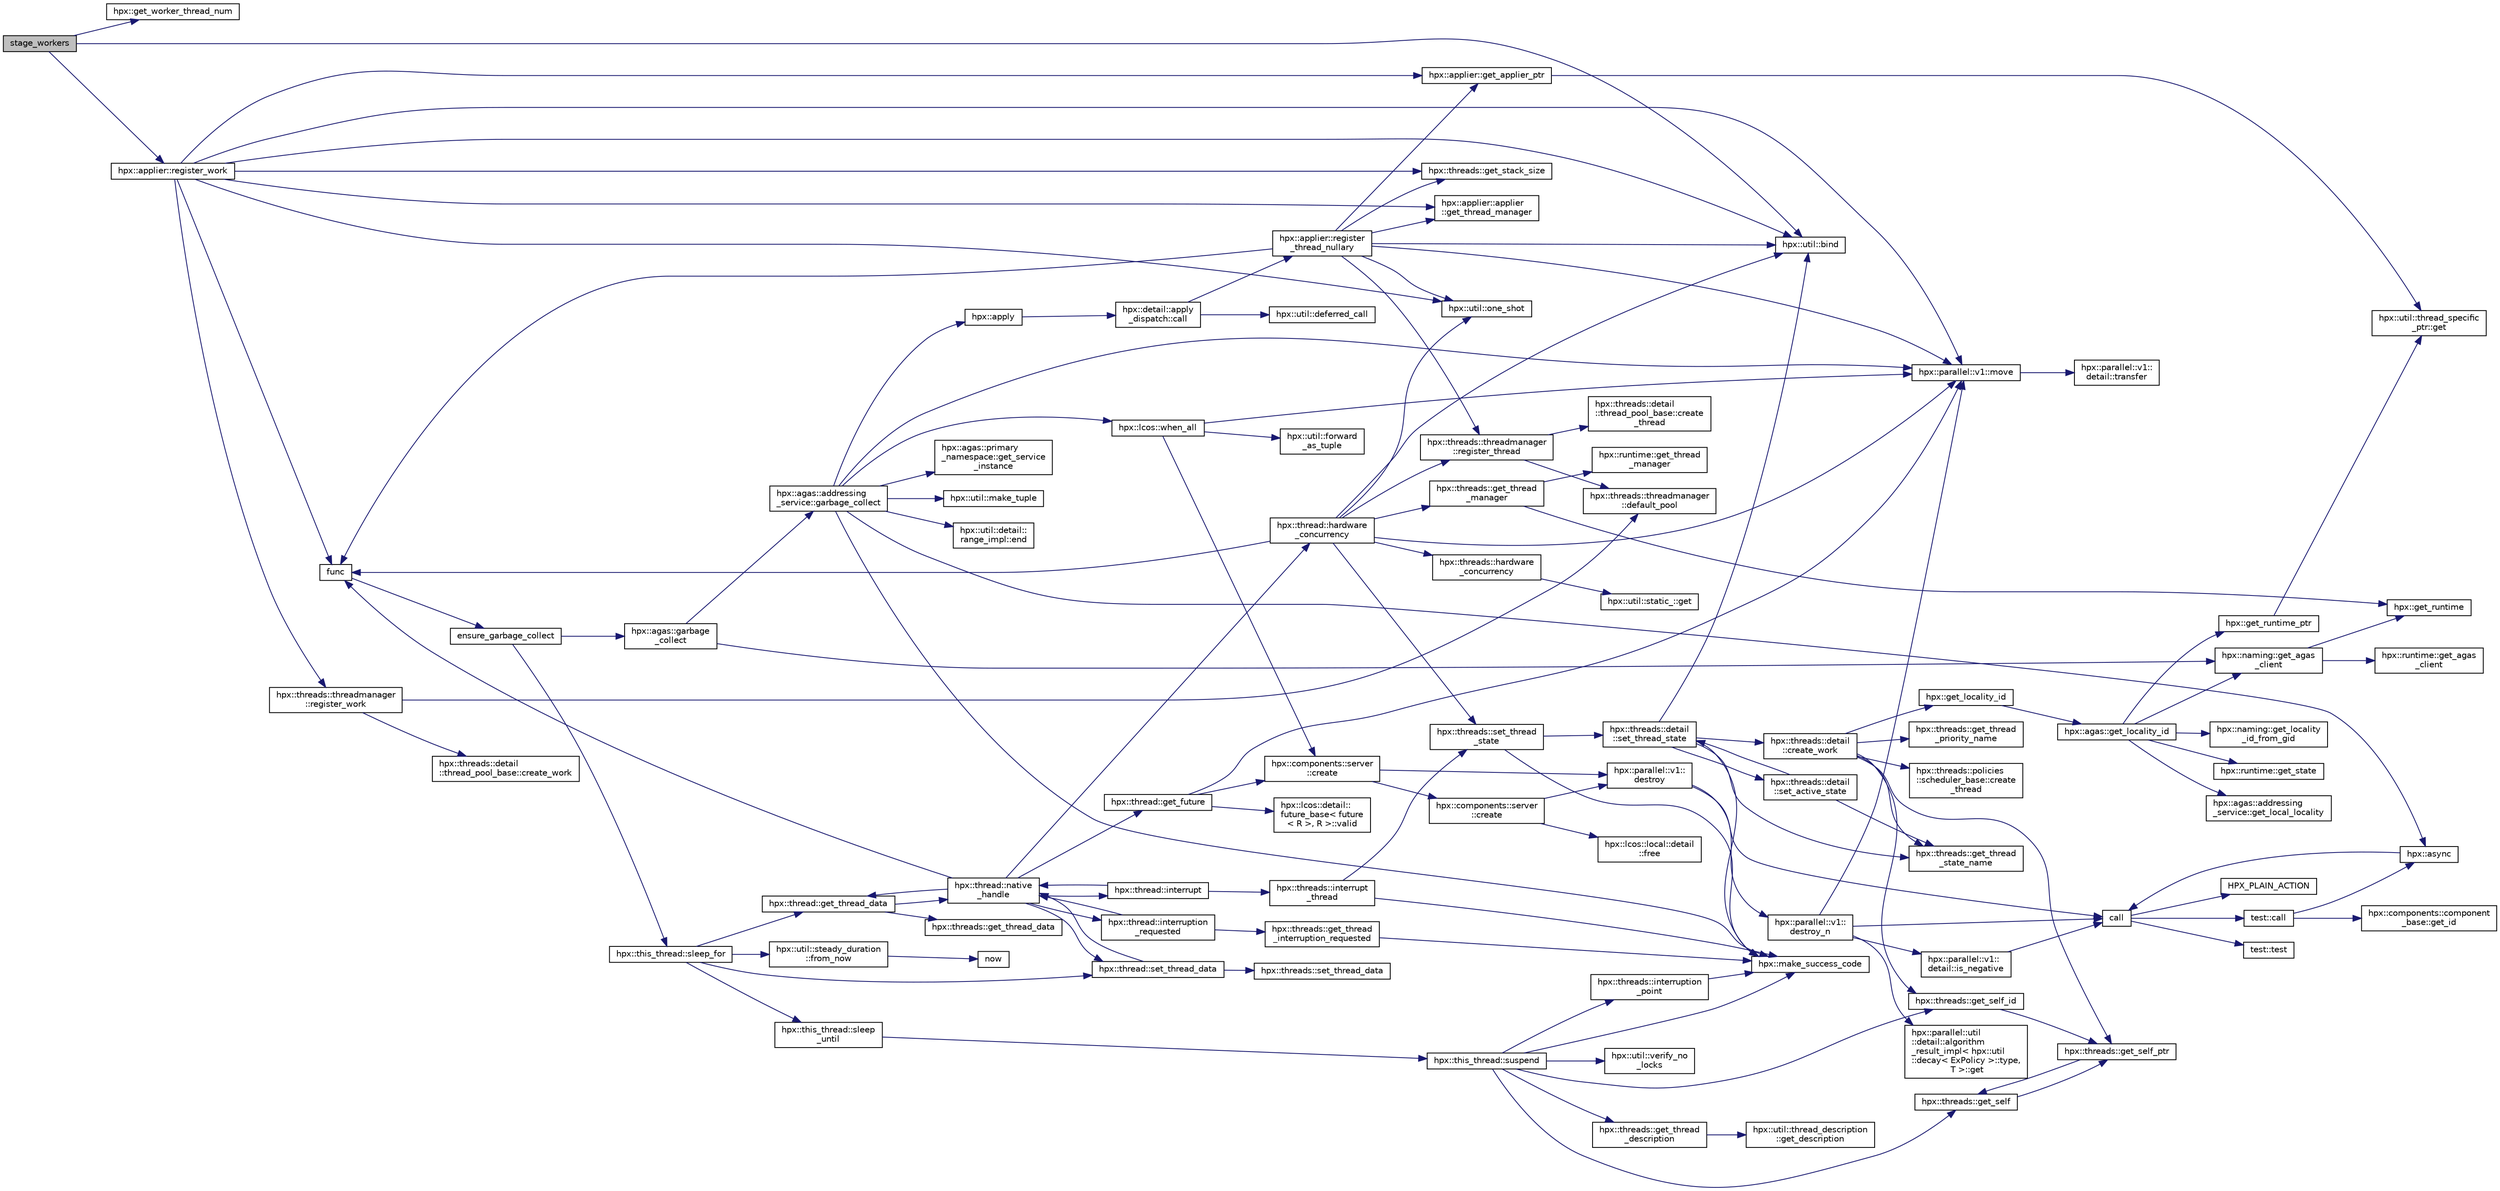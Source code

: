 digraph "stage_workers"
{
  edge [fontname="Helvetica",fontsize="10",labelfontname="Helvetica",labelfontsize="10"];
  node [fontname="Helvetica",fontsize="10",shape=record];
  rankdir="LR";
  Node437 [label="stage_workers",height=0.2,width=0.4,color="black", fillcolor="grey75", style="filled", fontcolor="black"];
  Node437 -> Node438 [color="midnightblue",fontsize="10",style="solid",fontname="Helvetica"];
  Node438 [label="hpx::get_worker_thread_num",height=0.2,width=0.4,color="black", fillcolor="white", style="filled",URL="$d8/d83/namespacehpx.html#ad438935ca2f8603f9cab036b68b34f36",tooltip="Return the number of the current OS-thread running in the runtime instance the current HPX-thread is ..."];
  Node437 -> Node439 [color="midnightblue",fontsize="10",style="solid",fontname="Helvetica"];
  Node439 [label="hpx::applier::register_work",height=0.2,width=0.4,color="black", fillcolor="white", style="filled",URL="$d8/dcb/namespacehpx_1_1applier.html#a6559f27d0f1b7e11aa932035c9aad33a"];
  Node439 -> Node440 [color="midnightblue",fontsize="10",style="solid",fontname="Helvetica"];
  Node440 [label="hpx::applier::get_applier_ptr",height=0.2,width=0.4,color="black", fillcolor="white", style="filled",URL="$d8/dcb/namespacehpx_1_1applier.html#a617483cf2b77ad3a0aa428ade7b35299"];
  Node440 -> Node441 [color="midnightblue",fontsize="10",style="solid",fontname="Helvetica"];
  Node441 [label="hpx::util::thread_specific\l_ptr::get",height=0.2,width=0.4,color="black", fillcolor="white", style="filled",URL="$d4/d4c/structhpx_1_1util_1_1thread__specific__ptr.html#a3b27d8520710478aa41d1f74206bdba9"];
  Node439 -> Node442 [color="midnightblue",fontsize="10",style="solid",fontname="Helvetica"];
  Node442 [label="func",height=0.2,width=0.4,color="black", fillcolor="white", style="filled",URL="$d8/dfd/id__type__ref__counting__1032_8cpp.html#ab811b86ea5107ffb3351fcaa29d2c652"];
  Node442 -> Node443 [color="midnightblue",fontsize="10",style="solid",fontname="Helvetica"];
  Node443 [label="ensure_garbage_collect",height=0.2,width=0.4,color="black", fillcolor="white", style="filled",URL="$d8/dfd/id__type__ref__counting__1032_8cpp.html#a5264b94bf7c262ac0e521fb290d476d5"];
  Node443 -> Node444 [color="midnightblue",fontsize="10",style="solid",fontname="Helvetica"];
  Node444 [label="hpx::this_thread::sleep_for",height=0.2,width=0.4,color="black", fillcolor="white", style="filled",URL="$d9/d52/namespacehpx_1_1this__thread.html#afc042a5a5fa52eef2d1d177a343435cf"];
  Node444 -> Node445 [color="midnightblue",fontsize="10",style="solid",fontname="Helvetica"];
  Node445 [label="hpx::this_thread::sleep\l_until",height=0.2,width=0.4,color="black", fillcolor="white", style="filled",URL="$d9/d52/namespacehpx_1_1this__thread.html#ae12a853980115b23ff0ab8ca06622658"];
  Node445 -> Node446 [color="midnightblue",fontsize="10",style="solid",fontname="Helvetica"];
  Node446 [label="hpx::this_thread::suspend",height=0.2,width=0.4,color="black", fillcolor="white", style="filled",URL="$d9/d52/namespacehpx_1_1this__thread.html#aca220026fb3014c0881d129fe31c0073"];
  Node446 -> Node447 [color="midnightblue",fontsize="10",style="solid",fontname="Helvetica"];
  Node447 [label="hpx::threads::get_self",height=0.2,width=0.4,color="black", fillcolor="white", style="filled",URL="$d7/d28/namespacehpx_1_1threads.html#a07daf4d6d29233f20d66d41ab7b5b8e8"];
  Node447 -> Node448 [color="midnightblue",fontsize="10",style="solid",fontname="Helvetica"];
  Node448 [label="hpx::threads::get_self_ptr",height=0.2,width=0.4,color="black", fillcolor="white", style="filled",URL="$d7/d28/namespacehpx_1_1threads.html#a22877ae347ad884cde3a51397dad6c53"];
  Node448 -> Node447 [color="midnightblue",fontsize="10",style="solid",fontname="Helvetica"];
  Node446 -> Node449 [color="midnightblue",fontsize="10",style="solid",fontname="Helvetica"];
  Node449 [label="hpx::threads::get_self_id",height=0.2,width=0.4,color="black", fillcolor="white", style="filled",URL="$d7/d28/namespacehpx_1_1threads.html#afafe0f900b9fac3d4ed3c747625c1cfe"];
  Node449 -> Node448 [color="midnightblue",fontsize="10",style="solid",fontname="Helvetica"];
  Node446 -> Node450 [color="midnightblue",fontsize="10",style="solid",fontname="Helvetica"];
  Node450 [label="hpx::threads::interruption\l_point",height=0.2,width=0.4,color="black", fillcolor="white", style="filled",URL="$d7/d28/namespacehpx_1_1threads.html#ada6ec56a12b050707311d8c628089059"];
  Node450 -> Node451 [color="midnightblue",fontsize="10",style="solid",fontname="Helvetica"];
  Node451 [label="hpx::make_success_code",height=0.2,width=0.4,color="black", fillcolor="white", style="filled",URL="$d8/d83/namespacehpx.html#a0e8512a8f49e2a6c8185061181419d8f",tooltip="Returns error_code(hpx::success, \"success\", mode). "];
  Node446 -> Node452 [color="midnightblue",fontsize="10",style="solid",fontname="Helvetica"];
  Node452 [label="hpx::util::verify_no\l_locks",height=0.2,width=0.4,color="black", fillcolor="white", style="filled",URL="$df/dad/namespacehpx_1_1util.html#ae0e1837ee6f09b79b26c2e788d2e9fc9"];
  Node446 -> Node453 [color="midnightblue",fontsize="10",style="solid",fontname="Helvetica"];
  Node453 [label="hpx::threads::get_thread\l_description",height=0.2,width=0.4,color="black", fillcolor="white", style="filled",URL="$d7/d28/namespacehpx_1_1threads.html#a42fc18a7a680f4e8bc633a4b4c956701"];
  Node453 -> Node454 [color="midnightblue",fontsize="10",style="solid",fontname="Helvetica"];
  Node454 [label="hpx::util::thread_description\l::get_description",height=0.2,width=0.4,color="black", fillcolor="white", style="filled",URL="$df/d9e/structhpx_1_1util_1_1thread__description.html#a8c834e14eca6eb228188022577f9f952"];
  Node446 -> Node451 [color="midnightblue",fontsize="10",style="solid",fontname="Helvetica"];
  Node444 -> Node455 [color="midnightblue",fontsize="10",style="solid",fontname="Helvetica"];
  Node455 [label="hpx::util::steady_duration\l::from_now",height=0.2,width=0.4,color="black", fillcolor="white", style="filled",URL="$d9/d4f/classhpx_1_1util_1_1steady__duration.html#a0132206d767cd0f7395507b40111a153"];
  Node455 -> Node456 [color="midnightblue",fontsize="10",style="solid",fontname="Helvetica"];
  Node456 [label="now",height=0.2,width=0.4,color="black", fillcolor="white", style="filled",URL="$de/db3/1d__stencil__1__omp_8cpp.html#a89e9667753dccfac455bd37a7a3a7b16"];
  Node444 -> Node457 [color="midnightblue",fontsize="10",style="solid",fontname="Helvetica"];
  Node457 [label="hpx::thread::get_thread_data",height=0.2,width=0.4,color="black", fillcolor="white", style="filled",URL="$de/d9b/classhpx_1_1thread.html#a4535ef82cec3b953d2c941d20e3e3904"];
  Node457 -> Node458 [color="midnightblue",fontsize="10",style="solid",fontname="Helvetica"];
  Node458 [label="hpx::threads::get_thread_data",height=0.2,width=0.4,color="black", fillcolor="white", style="filled",URL="$d7/d28/namespacehpx_1_1threads.html#a8737931ff6303807225f735b2b384ae4"];
  Node457 -> Node459 [color="midnightblue",fontsize="10",style="solid",fontname="Helvetica"];
  Node459 [label="hpx::thread::native\l_handle",height=0.2,width=0.4,color="black", fillcolor="white", style="filled",URL="$de/d9b/classhpx_1_1thread.html#acf48190d264ab64c1c4ec99d0b421b5a"];
  Node459 -> Node460 [color="midnightblue",fontsize="10",style="solid",fontname="Helvetica"];
  Node460 [label="hpx::thread::hardware\l_concurrency",height=0.2,width=0.4,color="black", fillcolor="white", style="filled",URL="$de/d9b/classhpx_1_1thread.html#a8e4fff210e02485ba493bc3a2a956c03"];
  Node460 -> Node461 [color="midnightblue",fontsize="10",style="solid",fontname="Helvetica"];
  Node461 [label="hpx::threads::hardware\l_concurrency",height=0.2,width=0.4,color="black", fillcolor="white", style="filled",URL="$d7/d28/namespacehpx_1_1threads.html#aa8752a235478d2ad7b5ac467b63ab527"];
  Node461 -> Node462 [color="midnightblue",fontsize="10",style="solid",fontname="Helvetica"];
  Node462 [label="hpx::util::static_::get",height=0.2,width=0.4,color="black", fillcolor="white", style="filled",URL="$d3/dbb/structhpx_1_1util_1_1static__.html#a2967c633948a3bf17a3b5405ef5a8318"];
  Node460 -> Node442 [color="midnightblue",fontsize="10",style="solid",fontname="Helvetica"];
  Node460 -> Node463 [color="midnightblue",fontsize="10",style="solid",fontname="Helvetica"];
  Node463 [label="hpx::util::bind",height=0.2,width=0.4,color="black", fillcolor="white", style="filled",URL="$df/dad/namespacehpx_1_1util.html#ad844caedf82a0173d6909d910c3e48c6"];
  Node460 -> Node464 [color="midnightblue",fontsize="10",style="solid",fontname="Helvetica"];
  Node464 [label="hpx::util::one_shot",height=0.2,width=0.4,color="black", fillcolor="white", style="filled",URL="$df/dad/namespacehpx_1_1util.html#a273e61be42a72415291e0ec0a4f28c7a"];
  Node460 -> Node465 [color="midnightblue",fontsize="10",style="solid",fontname="Helvetica"];
  Node465 [label="hpx::parallel::v1::move",height=0.2,width=0.4,color="black", fillcolor="white", style="filled",URL="$db/db9/namespacehpx_1_1parallel_1_1v1.html#aa7c4ede081ce786c9d1eb1adff495cfc"];
  Node465 -> Node466 [color="midnightblue",fontsize="10",style="solid",fontname="Helvetica"];
  Node466 [label="hpx::parallel::v1::\ldetail::transfer",height=0.2,width=0.4,color="black", fillcolor="white", style="filled",URL="$d2/ddd/namespacehpx_1_1parallel_1_1v1_1_1detail.html#ab1b56a05e1885ca7cc7ffa1804dd2f3c"];
  Node460 -> Node467 [color="midnightblue",fontsize="10",style="solid",fontname="Helvetica"];
  Node467 [label="hpx::threads::get_thread\l_manager",height=0.2,width=0.4,color="black", fillcolor="white", style="filled",URL="$d7/d28/namespacehpx_1_1threads.html#a076973c3a53beadde7d967e22c4f6cce"];
  Node467 -> Node468 [color="midnightblue",fontsize="10",style="solid",fontname="Helvetica"];
  Node468 [label="hpx::get_runtime",height=0.2,width=0.4,color="black", fillcolor="white", style="filled",URL="$d8/d83/namespacehpx.html#aef902cc6c7dd3b9fbadf34d1e850a070"];
  Node467 -> Node469 [color="midnightblue",fontsize="10",style="solid",fontname="Helvetica"];
  Node469 [label="hpx::runtime::get_thread\l_manager",height=0.2,width=0.4,color="black", fillcolor="white", style="filled",URL="$d0/d7b/classhpx_1_1runtime.html#a865b12d57fcd44a8d3dda3e35414f563"];
  Node460 -> Node470 [color="midnightblue",fontsize="10",style="solid",fontname="Helvetica"];
  Node470 [label="hpx::threads::threadmanager\l::register_thread",height=0.2,width=0.4,color="black", fillcolor="white", style="filled",URL="$d5/daa/classhpx_1_1threads_1_1threadmanager.html#a7f79c7578e08a60ca45eb276ce8133d8"];
  Node470 -> Node471 [color="midnightblue",fontsize="10",style="solid",fontname="Helvetica"];
  Node471 [label="hpx::threads::threadmanager\l::default_pool",height=0.2,width=0.4,color="black", fillcolor="white", style="filled",URL="$d5/daa/classhpx_1_1threads_1_1threadmanager.html#a851f067d03b5dd1c5e6a9a6a841e05df"];
  Node470 -> Node472 [color="midnightblue",fontsize="10",style="solid",fontname="Helvetica"];
  Node472 [label="hpx::threads::detail\l::thread_pool_base::create\l_thread",height=0.2,width=0.4,color="black", fillcolor="white", style="filled",URL="$de/dae/classhpx_1_1threads_1_1detail_1_1thread__pool__base.html#ad35d3779eef6f4528e62a26d71b34b34"];
  Node460 -> Node473 [color="midnightblue",fontsize="10",style="solid",fontname="Helvetica"];
  Node473 [label="hpx::threads::set_thread\l_state",height=0.2,width=0.4,color="black", fillcolor="white", style="filled",URL="$d7/d28/namespacehpx_1_1threads.html#ac0690ad16ad778bcc79dcd727cc33025",tooltip="Set the thread state of the thread referenced by the thread_id id. "];
  Node473 -> Node451 [color="midnightblue",fontsize="10",style="solid",fontname="Helvetica"];
  Node473 -> Node474 [color="midnightblue",fontsize="10",style="solid",fontname="Helvetica"];
  Node474 [label="hpx::threads::detail\l::set_thread_state",height=0.2,width=0.4,color="black", fillcolor="white", style="filled",URL="$d2/dd1/namespacehpx_1_1threads_1_1detail.html#af85ddc854c4a149bf1738eb1b111b9ab"];
  Node474 -> Node475 [color="midnightblue",fontsize="10",style="solid",fontname="Helvetica"];
  Node475 [label="hpx::threads::get_thread\l_state_name",height=0.2,width=0.4,color="black", fillcolor="white", style="filled",URL="$d7/d28/namespacehpx_1_1threads.html#a26f91ea8d2195f165c033241c5cd11db"];
  Node474 -> Node451 [color="midnightblue",fontsize="10",style="solid",fontname="Helvetica"];
  Node474 -> Node463 [color="midnightblue",fontsize="10",style="solid",fontname="Helvetica"];
  Node474 -> Node476 [color="midnightblue",fontsize="10",style="solid",fontname="Helvetica"];
  Node476 [label="hpx::threads::detail\l::set_active_state",height=0.2,width=0.4,color="black", fillcolor="white", style="filled",URL="$d2/dd1/namespacehpx_1_1threads_1_1detail.html#a45884a5bf04ad66a4f259231a3947e76"];
  Node476 -> Node475 [color="midnightblue",fontsize="10",style="solid",fontname="Helvetica"];
  Node476 -> Node474 [color="midnightblue",fontsize="10",style="solid",fontname="Helvetica"];
  Node474 -> Node477 [color="midnightblue",fontsize="10",style="solid",fontname="Helvetica"];
  Node477 [label="hpx::threads::detail\l::create_work",height=0.2,width=0.4,color="black", fillcolor="white", style="filled",URL="$d2/dd1/namespacehpx_1_1threads_1_1detail.html#ae22384a3c1b1a1940032fad068fb54b1"];
  Node477 -> Node475 [color="midnightblue",fontsize="10",style="solid",fontname="Helvetica"];
  Node477 -> Node478 [color="midnightblue",fontsize="10",style="solid",fontname="Helvetica"];
  Node478 [label="hpx::threads::get_thread\l_priority_name",height=0.2,width=0.4,color="black", fillcolor="white", style="filled",URL="$d7/d28/namespacehpx_1_1threads.html#a9c6b2fec0c1cf5b06ff83ce756ca6d42"];
  Node477 -> Node448 [color="midnightblue",fontsize="10",style="solid",fontname="Helvetica"];
  Node477 -> Node449 [color="midnightblue",fontsize="10",style="solid",fontname="Helvetica"];
  Node477 -> Node479 [color="midnightblue",fontsize="10",style="solid",fontname="Helvetica"];
  Node479 [label="hpx::get_locality_id",height=0.2,width=0.4,color="black", fillcolor="white", style="filled",URL="$d8/d83/namespacehpx.html#a158d7c54a657bb364c1704033010697b",tooltip="Return the number of the locality this function is being called from. "];
  Node479 -> Node480 [color="midnightblue",fontsize="10",style="solid",fontname="Helvetica"];
  Node480 [label="hpx::agas::get_locality_id",height=0.2,width=0.4,color="black", fillcolor="white", style="filled",URL="$dc/d54/namespacehpx_1_1agas.html#a491cc2ddecdf0f1a9129900caa6a4d3e"];
  Node480 -> Node481 [color="midnightblue",fontsize="10",style="solid",fontname="Helvetica"];
  Node481 [label="hpx::get_runtime_ptr",height=0.2,width=0.4,color="black", fillcolor="white", style="filled",URL="$d8/d83/namespacehpx.html#af29daf2bb3e01b4d6495a1742b6cce64"];
  Node481 -> Node441 [color="midnightblue",fontsize="10",style="solid",fontname="Helvetica"];
  Node480 -> Node482 [color="midnightblue",fontsize="10",style="solid",fontname="Helvetica"];
  Node482 [label="hpx::runtime::get_state",height=0.2,width=0.4,color="black", fillcolor="white", style="filled",URL="$d0/d7b/classhpx_1_1runtime.html#ab405f80e060dac95d624520f38b0524c"];
  Node480 -> Node483 [color="midnightblue",fontsize="10",style="solid",fontname="Helvetica"];
  Node483 [label="hpx::naming::get_agas\l_client",height=0.2,width=0.4,color="black", fillcolor="white", style="filled",URL="$d4/dc9/namespacehpx_1_1naming.html#a0408fffd5d34b620712a801b0ae3b032"];
  Node483 -> Node468 [color="midnightblue",fontsize="10",style="solid",fontname="Helvetica"];
  Node483 -> Node484 [color="midnightblue",fontsize="10",style="solid",fontname="Helvetica"];
  Node484 [label="hpx::runtime::get_agas\l_client",height=0.2,width=0.4,color="black", fillcolor="white", style="filled",URL="$d0/d7b/classhpx_1_1runtime.html#aeb5dddd30d6b9861669af8ad44d1a96a"];
  Node480 -> Node485 [color="midnightblue",fontsize="10",style="solid",fontname="Helvetica"];
  Node485 [label="hpx::agas::addressing\l_service::get_local_locality",height=0.2,width=0.4,color="black", fillcolor="white", style="filled",URL="$db/d58/structhpx_1_1agas_1_1addressing__service.html#ab52c19a37c2a7a006c6c15f90ad0539c"];
  Node480 -> Node486 [color="midnightblue",fontsize="10",style="solid",fontname="Helvetica"];
  Node486 [label="hpx::naming::get_locality\l_id_from_gid",height=0.2,width=0.4,color="black", fillcolor="white", style="filled",URL="$d4/dc9/namespacehpx_1_1naming.html#a7fd43037784560bd04fda9b49e33529f"];
  Node477 -> Node487 [color="midnightblue",fontsize="10",style="solid",fontname="Helvetica"];
  Node487 [label="hpx::threads::policies\l::scheduler_base::create\l_thread",height=0.2,width=0.4,color="black", fillcolor="white", style="filled",URL="$dd/d7e/structhpx_1_1threads_1_1policies_1_1scheduler__base.html#ad3b05cd7f363cc8e8410ce368c3794e0"];
  Node459 -> Node488 [color="midnightblue",fontsize="10",style="solid",fontname="Helvetica"];
  Node488 [label="hpx::thread::interrupt",height=0.2,width=0.4,color="black", fillcolor="white", style="filled",URL="$de/d9b/classhpx_1_1thread.html#ac34d0d033aa743c476a79dbc2e1a8a39"];
  Node488 -> Node489 [color="midnightblue",fontsize="10",style="solid",fontname="Helvetica"];
  Node489 [label="hpx::threads::interrupt\l_thread",height=0.2,width=0.4,color="black", fillcolor="white", style="filled",URL="$d7/d28/namespacehpx_1_1threads.html#a6bdda1a2aab61b9b13d274b5155d7e73"];
  Node489 -> Node451 [color="midnightblue",fontsize="10",style="solid",fontname="Helvetica"];
  Node489 -> Node473 [color="midnightblue",fontsize="10",style="solid",fontname="Helvetica"];
  Node488 -> Node459 [color="midnightblue",fontsize="10",style="solid",fontname="Helvetica"];
  Node459 -> Node490 [color="midnightblue",fontsize="10",style="solid",fontname="Helvetica"];
  Node490 [label="hpx::thread::interruption\l_requested",height=0.2,width=0.4,color="black", fillcolor="white", style="filled",URL="$de/d9b/classhpx_1_1thread.html#a33276bb4c20bbb0b1978944e18ef71b8"];
  Node490 -> Node491 [color="midnightblue",fontsize="10",style="solid",fontname="Helvetica"];
  Node491 [label="hpx::threads::get_thread\l_interruption_requested",height=0.2,width=0.4,color="black", fillcolor="white", style="filled",URL="$d7/d28/namespacehpx_1_1threads.html#ae64a7fdb8b5c8bac7be0c8282672a03b"];
  Node491 -> Node451 [color="midnightblue",fontsize="10",style="solid",fontname="Helvetica"];
  Node490 -> Node459 [color="midnightblue",fontsize="10",style="solid",fontname="Helvetica"];
  Node459 -> Node492 [color="midnightblue",fontsize="10",style="solid",fontname="Helvetica"];
  Node492 [label="hpx::thread::get_future",height=0.2,width=0.4,color="black", fillcolor="white", style="filled",URL="$de/d9b/classhpx_1_1thread.html#a87fdb0d8da826366fc190ed224900a64"];
  Node492 -> Node493 [color="midnightblue",fontsize="10",style="solid",fontname="Helvetica"];
  Node493 [label="hpx::lcos::detail::\lfuture_base\< future\l\< R \>, R \>::valid",height=0.2,width=0.4,color="black", fillcolor="white", style="filled",URL="$d5/dd7/classhpx_1_1lcos_1_1detail_1_1future__base.html#aaf7beb7374815614363033bd96573e75"];
  Node492 -> Node494 [color="midnightblue",fontsize="10",style="solid",fontname="Helvetica"];
  Node494 [label="hpx::components::server\l::create",height=0.2,width=0.4,color="black", fillcolor="white", style="filled",URL="$d2/da2/namespacehpx_1_1components_1_1server.html#ac776c89f3d68ceb910e8cee9fa937ab4",tooltip="Create arrays of components using their default constructor. "];
  Node494 -> Node495 [color="midnightblue",fontsize="10",style="solid",fontname="Helvetica"];
  Node495 [label="hpx::components::server\l::create",height=0.2,width=0.4,color="black", fillcolor="white", style="filled",URL="$d2/da2/namespacehpx_1_1components_1_1server.html#a77d26de181c97b444565e230577981bd"];
  Node495 -> Node496 [color="midnightblue",fontsize="10",style="solid",fontname="Helvetica"];
  Node496 [label="hpx::lcos::local::detail\l::free",height=0.2,width=0.4,color="black", fillcolor="white", style="filled",URL="$d4/dcb/namespacehpx_1_1lcos_1_1local_1_1detail.html#a55a940f019734e9bb045dc123cd80e48"];
  Node495 -> Node497 [color="midnightblue",fontsize="10",style="solid",fontname="Helvetica"];
  Node497 [label="hpx::parallel::v1::\ldestroy",height=0.2,width=0.4,color="black", fillcolor="white", style="filled",URL="$db/db9/namespacehpx_1_1parallel_1_1v1.html#acf303558375048e8a7cc9a2c2e09477f"];
  Node497 -> Node498 [color="midnightblue",fontsize="10",style="solid",fontname="Helvetica"];
  Node498 [label="call",height=0.2,width=0.4,color="black", fillcolor="white", style="filled",URL="$d2/d67/promise__1620_8cpp.html#a58357f0b82bc761e1d0b9091ed563a70"];
  Node498 -> Node499 [color="midnightblue",fontsize="10",style="solid",fontname="Helvetica"];
  Node499 [label="test::test",height=0.2,width=0.4,color="black", fillcolor="white", style="filled",URL="$d8/d89/structtest.html#ab42d5ece712d716b04cb3f686f297a26"];
  Node498 -> Node500 [color="midnightblue",fontsize="10",style="solid",fontname="Helvetica"];
  Node500 [label="HPX_PLAIN_ACTION",height=0.2,width=0.4,color="black", fillcolor="white", style="filled",URL="$d2/d67/promise__1620_8cpp.html#ab96aab827a4b1fcaf66cfe0ba83fef23"];
  Node498 -> Node501 [color="midnightblue",fontsize="10",style="solid",fontname="Helvetica"];
  Node501 [label="test::call",height=0.2,width=0.4,color="black", fillcolor="white", style="filled",URL="$d8/d89/structtest.html#aeb29e7ed6518b9426ccf1344c52620ae"];
  Node501 -> Node502 [color="midnightblue",fontsize="10",style="solid",fontname="Helvetica"];
  Node502 [label="hpx::async",height=0.2,width=0.4,color="black", fillcolor="white", style="filled",URL="$d8/d83/namespacehpx.html#acb7d8e37b73b823956ce144f9a57eaa4"];
  Node502 -> Node498 [color="midnightblue",fontsize="10",style="solid",fontname="Helvetica"];
  Node501 -> Node503 [color="midnightblue",fontsize="10",style="solid",fontname="Helvetica"];
  Node503 [label="hpx::components::component\l_base::get_id",height=0.2,width=0.4,color="black", fillcolor="white", style="filled",URL="$d2/de6/classhpx_1_1components_1_1component__base.html#a4c8fd93514039bdf01c48d66d82b19cd"];
  Node497 -> Node504 [color="midnightblue",fontsize="10",style="solid",fontname="Helvetica"];
  Node504 [label="hpx::parallel::v1::\ldestroy_n",height=0.2,width=0.4,color="black", fillcolor="white", style="filled",URL="$db/db9/namespacehpx_1_1parallel_1_1v1.html#a71d0691132a300690163f5636bcd5bd3"];
  Node504 -> Node505 [color="midnightblue",fontsize="10",style="solid",fontname="Helvetica"];
  Node505 [label="hpx::parallel::v1::\ldetail::is_negative",height=0.2,width=0.4,color="black", fillcolor="white", style="filled",URL="$d2/ddd/namespacehpx_1_1parallel_1_1v1_1_1detail.html#adf2e40fc4b20ad0fd442ee3118a4d527"];
  Node505 -> Node498 [color="midnightblue",fontsize="10",style="solid",fontname="Helvetica"];
  Node504 -> Node506 [color="midnightblue",fontsize="10",style="solid",fontname="Helvetica"];
  Node506 [label="hpx::parallel::util\l::detail::algorithm\l_result_impl\< hpx::util\l::decay\< ExPolicy \>::type,\l T \>::get",height=0.2,width=0.4,color="black", fillcolor="white", style="filled",URL="$d2/d42/structhpx_1_1parallel_1_1util_1_1detail_1_1algorithm__result__impl.html#ab5b051e8ec74eff5e0e62fd63f5d377e"];
  Node504 -> Node465 [color="midnightblue",fontsize="10",style="solid",fontname="Helvetica"];
  Node504 -> Node498 [color="midnightblue",fontsize="10",style="solid",fontname="Helvetica"];
  Node494 -> Node497 [color="midnightblue",fontsize="10",style="solid",fontname="Helvetica"];
  Node492 -> Node465 [color="midnightblue",fontsize="10",style="solid",fontname="Helvetica"];
  Node459 -> Node457 [color="midnightblue",fontsize="10",style="solid",fontname="Helvetica"];
  Node459 -> Node507 [color="midnightblue",fontsize="10",style="solid",fontname="Helvetica"];
  Node507 [label="hpx::thread::set_thread_data",height=0.2,width=0.4,color="black", fillcolor="white", style="filled",URL="$de/d9b/classhpx_1_1thread.html#a7317a3cf5251f3b33c990449570d4cea"];
  Node507 -> Node508 [color="midnightblue",fontsize="10",style="solid",fontname="Helvetica"];
  Node508 [label="hpx::threads::set_thread_data",height=0.2,width=0.4,color="black", fillcolor="white", style="filled",URL="$d7/d28/namespacehpx_1_1threads.html#a00a625acc149fce3ae38e4340454acf7"];
  Node507 -> Node459 [color="midnightblue",fontsize="10",style="solid",fontname="Helvetica"];
  Node459 -> Node442 [color="midnightblue",fontsize="10",style="solid",fontname="Helvetica"];
  Node444 -> Node507 [color="midnightblue",fontsize="10",style="solid",fontname="Helvetica"];
  Node443 -> Node509 [color="midnightblue",fontsize="10",style="solid",fontname="Helvetica"];
  Node509 [label="hpx::agas::garbage\l_collect",height=0.2,width=0.4,color="black", fillcolor="white", style="filled",URL="$dc/d54/namespacehpx_1_1agas.html#a951337adc4f9bd6df00a50737468e911"];
  Node509 -> Node483 [color="midnightblue",fontsize="10",style="solid",fontname="Helvetica"];
  Node509 -> Node510 [color="midnightblue",fontsize="10",style="solid",fontname="Helvetica"];
  Node510 [label="hpx::agas::addressing\l_service::garbage_collect",height=0.2,width=0.4,color="black", fillcolor="white", style="filled",URL="$db/d58/structhpx_1_1agas_1_1addressing__service.html#a87dcae0eacf6e62d5103ebf516d86f63"];
  Node510 -> Node451 [color="midnightblue",fontsize="10",style="solid",fontname="Helvetica"];
  Node510 -> Node511 [color="midnightblue",fontsize="10",style="solid",fontname="Helvetica"];
  Node511 [label="hpx::agas::primary\l_namespace::get_service\l_instance",height=0.2,width=0.4,color="black", fillcolor="white", style="filled",URL="$d1/d43/structhpx_1_1agas_1_1primary__namespace.html#a7630ff0f30ff8c23b13b4672c5350e2e"];
  Node510 -> Node512 [color="midnightblue",fontsize="10",style="solid",fontname="Helvetica"];
  Node512 [label="hpx::util::make_tuple",height=0.2,width=0.4,color="black", fillcolor="white", style="filled",URL="$df/dad/namespacehpx_1_1util.html#a06fa74211a987d208e013f400a9f5328"];
  Node510 -> Node513 [color="midnightblue",fontsize="10",style="solid",fontname="Helvetica"];
  Node513 [label="hpx::util::detail::\lrange_impl::end",height=0.2,width=0.4,color="black", fillcolor="white", style="filled",URL="$d4/d4a/namespacehpx_1_1util_1_1detail_1_1range__impl.html#afb2ea48b0902f52ee4d8b764807b4316"];
  Node510 -> Node514 [color="midnightblue",fontsize="10",style="solid",fontname="Helvetica"];
  Node514 [label="hpx::apply",height=0.2,width=0.4,color="black", fillcolor="white", style="filled",URL="$d8/d83/namespacehpx.html#aa87762f0db0731d385f3fdfdb25d59fc"];
  Node514 -> Node515 [color="midnightblue",fontsize="10",style="solid",fontname="Helvetica"];
  Node515 [label="hpx::detail::apply\l_dispatch::call",height=0.2,width=0.4,color="black", fillcolor="white", style="filled",URL="$db/de8/structhpx_1_1detail_1_1apply__dispatch.html#a0755fab16d281e74bcff0f8045be9459"];
  Node515 -> Node516 [color="midnightblue",fontsize="10",style="solid",fontname="Helvetica"];
  Node516 [label="hpx::applier::register\l_thread_nullary",height=0.2,width=0.4,color="black", fillcolor="white", style="filled",URL="$d8/dcb/namespacehpx_1_1applier.html#a401cd1145927e58d74d1eb52aaccd936"];
  Node516 -> Node440 [color="midnightblue",fontsize="10",style="solid",fontname="Helvetica"];
  Node516 -> Node442 [color="midnightblue",fontsize="10",style="solid",fontname="Helvetica"];
  Node516 -> Node463 [color="midnightblue",fontsize="10",style="solid",fontname="Helvetica"];
  Node516 -> Node464 [color="midnightblue",fontsize="10",style="solid",fontname="Helvetica"];
  Node516 -> Node465 [color="midnightblue",fontsize="10",style="solid",fontname="Helvetica"];
  Node516 -> Node517 [color="midnightblue",fontsize="10",style="solid",fontname="Helvetica"];
  Node517 [label="hpx::threads::get_stack_size",height=0.2,width=0.4,color="black", fillcolor="white", style="filled",URL="$d7/d28/namespacehpx_1_1threads.html#af597241b3c2785150be206737ca04aa6",tooltip="The get_stack_size function is part of the thread related API. It. "];
  Node516 -> Node518 [color="midnightblue",fontsize="10",style="solid",fontname="Helvetica"];
  Node518 [label="hpx::applier::applier\l::get_thread_manager",height=0.2,width=0.4,color="black", fillcolor="white", style="filled",URL="$da/dcb/classhpx_1_1applier_1_1applier.html#acc36d583973701e573be39da97bba866",tooltip="Access the thread-manager instance associated with this applier. "];
  Node516 -> Node470 [color="midnightblue",fontsize="10",style="solid",fontname="Helvetica"];
  Node515 -> Node519 [color="midnightblue",fontsize="10",style="solid",fontname="Helvetica"];
  Node519 [label="hpx::util::deferred_call",height=0.2,width=0.4,color="black", fillcolor="white", style="filled",URL="$df/dad/namespacehpx_1_1util.html#acdded623c658a7a3436f7e76bc9d881c"];
  Node510 -> Node465 [color="midnightblue",fontsize="10",style="solid",fontname="Helvetica"];
  Node510 -> Node502 [color="midnightblue",fontsize="10",style="solid",fontname="Helvetica"];
  Node510 -> Node520 [color="midnightblue",fontsize="10",style="solid",fontname="Helvetica"];
  Node520 [label="hpx::lcos::when_all",height=0.2,width=0.4,color="black", fillcolor="white", style="filled",URL="$d2/dc9/namespacehpx_1_1lcos.html#a1a6fb024d8690923fb185d5aee204d54"];
  Node520 -> Node521 [color="midnightblue",fontsize="10",style="solid",fontname="Helvetica"];
  Node521 [label="hpx::util::forward\l_as_tuple",height=0.2,width=0.4,color="black", fillcolor="white", style="filled",URL="$df/dad/namespacehpx_1_1util.html#ab7c31e3f24c3302a4f67b6735a6fa597"];
  Node520 -> Node465 [color="midnightblue",fontsize="10",style="solid",fontname="Helvetica"];
  Node520 -> Node494 [color="midnightblue",fontsize="10",style="solid",fontname="Helvetica"];
  Node439 -> Node463 [color="midnightblue",fontsize="10",style="solid",fontname="Helvetica"];
  Node439 -> Node464 [color="midnightblue",fontsize="10",style="solid",fontname="Helvetica"];
  Node439 -> Node465 [color="midnightblue",fontsize="10",style="solid",fontname="Helvetica"];
  Node439 -> Node517 [color="midnightblue",fontsize="10",style="solid",fontname="Helvetica"];
  Node439 -> Node518 [color="midnightblue",fontsize="10",style="solid",fontname="Helvetica"];
  Node439 -> Node522 [color="midnightblue",fontsize="10",style="solid",fontname="Helvetica"];
  Node522 [label="hpx::threads::threadmanager\l::register_work",height=0.2,width=0.4,color="black", fillcolor="white", style="filled",URL="$d5/daa/classhpx_1_1threads_1_1threadmanager.html#acaf980f67457995abfd56decf1d09274"];
  Node522 -> Node471 [color="midnightblue",fontsize="10",style="solid",fontname="Helvetica"];
  Node522 -> Node523 [color="midnightblue",fontsize="10",style="solid",fontname="Helvetica"];
  Node523 [label="hpx::threads::detail\l::thread_pool_base::create_work",height=0.2,width=0.4,color="black", fillcolor="white", style="filled",URL="$de/dae/classhpx_1_1threads_1_1detail_1_1thread__pool__base.html#a559097bd0275cbae85bd428c6f33f351"];
  Node437 -> Node463 [color="midnightblue",fontsize="10",style="solid",fontname="Helvetica"];
}
